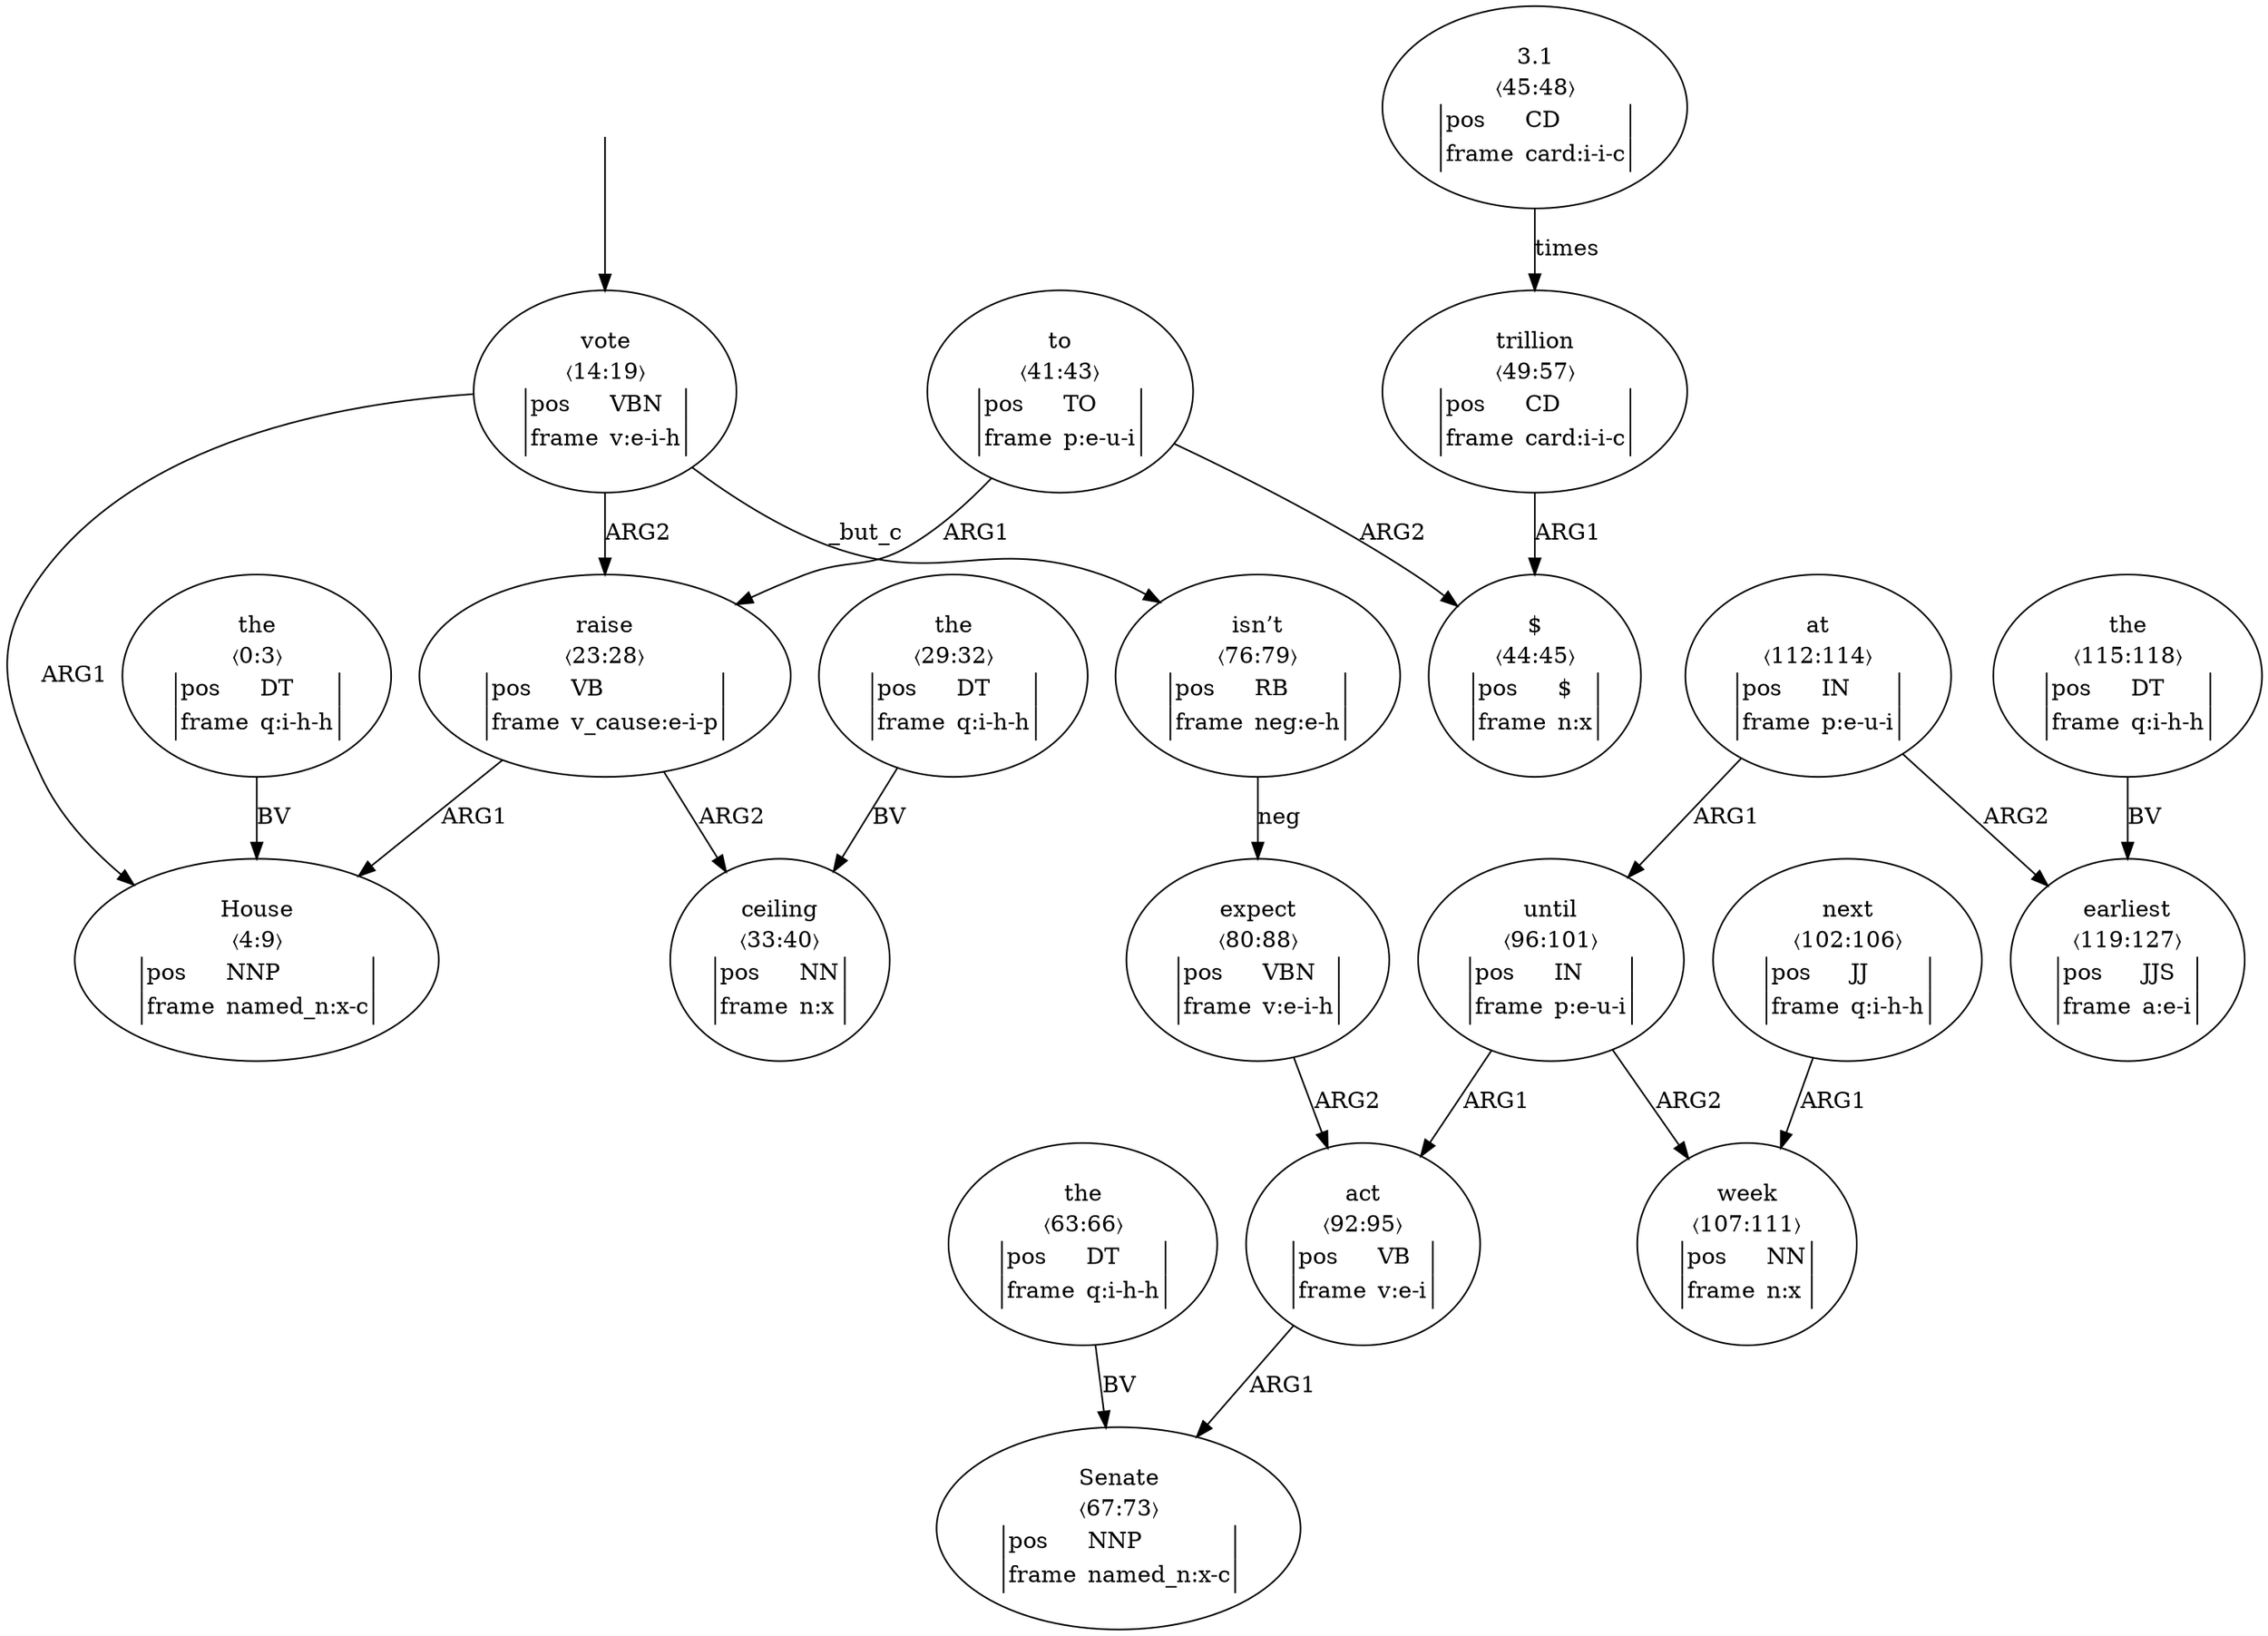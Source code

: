 digraph "20008005" {
  top [ style=invis ];
  top -> 3;
  0 [ label=<<table align="center" border="0" cellspacing="0"><tr><td colspan="2">the</td></tr><tr><td colspan="2">〈0:3〉</td></tr><tr><td sides="l" border="1" align="left">pos</td><td sides="r" border="1" align="left">DT</td></tr><tr><td sides="l" border="1" align="left">frame</td><td sides="r" border="1" align="left">q:i-h-h</td></tr></table>> ];
  1 [ label=<<table align="center" border="0" cellspacing="0"><tr><td colspan="2">House</td></tr><tr><td colspan="2">〈4:9〉</td></tr><tr><td sides="l" border="1" align="left">pos</td><td sides="r" border="1" align="left">NNP</td></tr><tr><td sides="l" border="1" align="left">frame</td><td sides="r" border="1" align="left">named_n:x-c</td></tr></table>> ];
  3 [ label=<<table align="center" border="0" cellspacing="0"><tr><td colspan="2">vote</td></tr><tr><td colspan="2">〈14:19〉</td></tr><tr><td sides="l" border="1" align="left">pos</td><td sides="r" border="1" align="left">VBN</td></tr><tr><td sides="l" border="1" align="left">frame</td><td sides="r" border="1" align="left">v:e-i-h</td></tr></table>> ];
  5 [ label=<<table align="center" border="0" cellspacing="0"><tr><td colspan="2">raise</td></tr><tr><td colspan="2">〈23:28〉</td></tr><tr><td sides="l" border="1" align="left">pos</td><td sides="r" border="1" align="left">VB</td></tr><tr><td sides="l" border="1" align="left">frame</td><td sides="r" border="1" align="left">v_cause:e-i-p</td></tr></table>> ];
  6 [ label=<<table align="center" border="0" cellspacing="0"><tr><td colspan="2">the</td></tr><tr><td colspan="2">〈29:32〉</td></tr><tr><td sides="l" border="1" align="left">pos</td><td sides="r" border="1" align="left">DT</td></tr><tr><td sides="l" border="1" align="left">frame</td><td sides="r" border="1" align="left">q:i-h-h</td></tr></table>> ];
  7 [ label=<<table align="center" border="0" cellspacing="0"><tr><td colspan="2">ceiling</td></tr><tr><td colspan="2">〈33:40〉</td></tr><tr><td sides="l" border="1" align="left">pos</td><td sides="r" border="1" align="left">NN</td></tr><tr><td sides="l" border="1" align="left">frame</td><td sides="r" border="1" align="left">n:x</td></tr></table>> ];
  8 [ label=<<table align="center" border="0" cellspacing="0"><tr><td colspan="2">to</td></tr><tr><td colspan="2">〈41:43〉</td></tr><tr><td sides="l" border="1" align="left">pos</td><td sides="r" border="1" align="left">TO</td></tr><tr><td sides="l" border="1" align="left">frame</td><td sides="r" border="1" align="left">p:e-u-i</td></tr></table>> ];
  9 [ label=<<table align="center" border="0" cellspacing="0"><tr><td colspan="2">$</td></tr><tr><td colspan="2">〈44:45〉</td></tr><tr><td sides="l" border="1" align="left">pos</td><td sides="r" border="1" align="left">$</td></tr><tr><td sides="l" border="1" align="left">frame</td><td sides="r" border="1" align="left">n:x</td></tr></table>> ];
  10 [ label=<<table align="center" border="0" cellspacing="0"><tr><td colspan="2">3.1</td></tr><tr><td colspan="2">〈45:48〉</td></tr><tr><td sides="l" border="1" align="left">pos</td><td sides="r" border="1" align="left">CD</td></tr><tr><td sides="l" border="1" align="left">frame</td><td sides="r" border="1" align="left">card:i-i-c</td></tr></table>> ];
  11 [ label=<<table align="center" border="0" cellspacing="0"><tr><td colspan="2">trillion</td></tr><tr><td colspan="2">〈49:57〉</td></tr><tr><td sides="l" border="1" align="left">pos</td><td sides="r" border="1" align="left">CD</td></tr><tr><td sides="l" border="1" align="left">frame</td><td sides="r" border="1" align="left">card:i-i-c</td></tr></table>> ];
  14 [ label=<<table align="center" border="0" cellspacing="0"><tr><td colspan="2">the</td></tr><tr><td colspan="2">〈63:66〉</td></tr><tr><td sides="l" border="1" align="left">pos</td><td sides="r" border="1" align="left">DT</td></tr><tr><td sides="l" border="1" align="left">frame</td><td sides="r" border="1" align="left">q:i-h-h</td></tr></table>> ];
  15 [ label=<<table align="center" border="0" cellspacing="0"><tr><td colspan="2">Senate</td></tr><tr><td colspan="2">〈67:73〉</td></tr><tr><td sides="l" border="1" align="left">pos</td><td sides="r" border="1" align="left">NNP</td></tr><tr><td sides="l" border="1" align="left">frame</td><td sides="r" border="1" align="left">named_n:x-c</td></tr></table>> ];
  17 [ label=<<table align="center" border="0" cellspacing="0"><tr><td colspan="2">isn’t</td></tr><tr><td colspan="2">〈76:79〉</td></tr><tr><td sides="l" border="1" align="left">pos</td><td sides="r" border="1" align="left">RB</td></tr><tr><td sides="l" border="1" align="left">frame</td><td sides="r" border="1" align="left">neg:e-h</td></tr></table>> ];
  18 [ label=<<table align="center" border="0" cellspacing="0"><tr><td colspan="2">expect</td></tr><tr><td colspan="2">〈80:88〉</td></tr><tr><td sides="l" border="1" align="left">pos</td><td sides="r" border="1" align="left">VBN</td></tr><tr><td sides="l" border="1" align="left">frame</td><td sides="r" border="1" align="left">v:e-i-h</td></tr></table>> ];
  20 [ label=<<table align="center" border="0" cellspacing="0"><tr><td colspan="2">act</td></tr><tr><td colspan="2">〈92:95〉</td></tr><tr><td sides="l" border="1" align="left">pos</td><td sides="r" border="1" align="left">VB</td></tr><tr><td sides="l" border="1" align="left">frame</td><td sides="r" border="1" align="left">v:e-i</td></tr></table>> ];
  21 [ label=<<table align="center" border="0" cellspacing="0"><tr><td colspan="2">until</td></tr><tr><td colspan="2">〈96:101〉</td></tr><tr><td sides="l" border="1" align="left">pos</td><td sides="r" border="1" align="left">IN</td></tr><tr><td sides="l" border="1" align="left">frame</td><td sides="r" border="1" align="left">p:e-u-i</td></tr></table>> ];
  22 [ label=<<table align="center" border="0" cellspacing="0"><tr><td colspan="2">next</td></tr><tr><td colspan="2">〈102:106〉</td></tr><tr><td sides="l" border="1" align="left">pos</td><td sides="r" border="1" align="left">JJ</td></tr><tr><td sides="l" border="1" align="left">frame</td><td sides="r" border="1" align="left">q:i-h-h</td></tr></table>> ];
  23 [ label=<<table align="center" border="0" cellspacing="0"><tr><td colspan="2">week</td></tr><tr><td colspan="2">〈107:111〉</td></tr><tr><td sides="l" border="1" align="left">pos</td><td sides="r" border="1" align="left">NN</td></tr><tr><td sides="l" border="1" align="left">frame</td><td sides="r" border="1" align="left">n:x</td></tr></table>> ];
  24 [ label=<<table align="center" border="0" cellspacing="0"><tr><td colspan="2">at</td></tr><tr><td colspan="2">〈112:114〉</td></tr><tr><td sides="l" border="1" align="left">pos</td><td sides="r" border="1" align="left">IN</td></tr><tr><td sides="l" border="1" align="left">frame</td><td sides="r" border="1" align="left">p:e-u-i</td></tr></table>> ];
  25 [ label=<<table align="center" border="0" cellspacing="0"><tr><td colspan="2">the</td></tr><tr><td colspan="2">〈115:118〉</td></tr><tr><td sides="l" border="1" align="left">pos</td><td sides="r" border="1" align="left">DT</td></tr><tr><td sides="l" border="1" align="left">frame</td><td sides="r" border="1" align="left">q:i-h-h</td></tr></table>> ];
  26 [ label=<<table align="center" border="0" cellspacing="0"><tr><td colspan="2">earliest</td></tr><tr><td colspan="2">〈119:127〉</td></tr><tr><td sides="l" border="1" align="left">pos</td><td sides="r" border="1" align="left">JJS</td></tr><tr><td sides="l" border="1" align="left">frame</td><td sides="r" border="1" align="left">a:e-i</td></tr></table>> ];
  21 -> 23 [ label="ARG2" ];
  11 -> 9 [ label="ARG1" ];
  20 -> 15 [ label="ARG1" ];
  18 -> 20 [ label="ARG2" ];
  24 -> 21 [ label="ARG1" ];
  22 -> 23 [ label="ARG1" ];
  8 -> 9 [ label="ARG2" ];
  25 -> 26 [ label="BV" ];
  3 -> 17 [ label="_but_c" ];
  17 -> 18 [ label="neg" ];
  6 -> 7 [ label="BV" ];
  5 -> 1 [ label="ARG1" ];
  5 -> 7 [ label="ARG2" ];
  10 -> 11 [ label="times" ];
  24 -> 26 [ label="ARG2" ];
  0 -> 1 [ label="BV" ];
  14 -> 15 [ label="BV" ];
  21 -> 20 [ label="ARG1" ];
  3 -> 1 [ label="ARG1" ];
  8 -> 5 [ label="ARG1" ];
  3 -> 5 [ label="ARG2" ];
}

